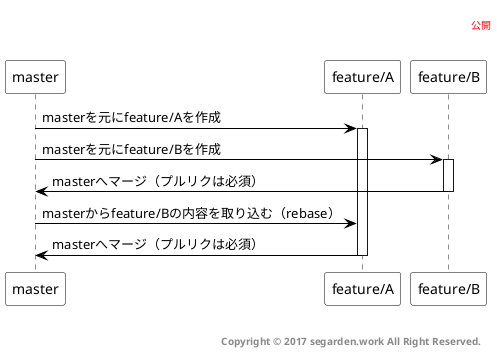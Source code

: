 @startuml

/' ---------------------------------------------- '/
' 固定エリア

'ヘッダー
header

<font color=red>公開</font>


endheader


'フッター
right footer


<b>Copyright &#169; 2017 segarden.work All Right Reserved.</b>　
endfooter

/' ---------------------------------------------- '/
' スタイルエリア

'必要なら追加
skinparam {
defaultFontName Meiryo
ArrowColor black
Shadow none
shadowing false
'linetype ortho
}
skinparam participant {
BackgroundColor White
BorderColor Black
}
skinparam actor {
BackgroundColor White
BorderColor Black
}
skinparam note {
BackgroundColor #dcf8f8
BorderColor Black
}

/' ---------------------------------------------- '/
' 描画エリア

master -> "feature/A" : masterを元にfeature/Aを作成
activate "feature/A"
master -> "feature/B" : masterを元にfeature/Bを作成
activate "feature/B"
"feature/B" -> master : masterへマージ（プルリクは必須）
deactivate "feature/B"
master -> "feature/A" : masterからfeature/Bの内容を取り込む（rebase）
"feature/A" -> master : masterへマージ（プルリクは必須）
deactivate "feature/A"


@enduml